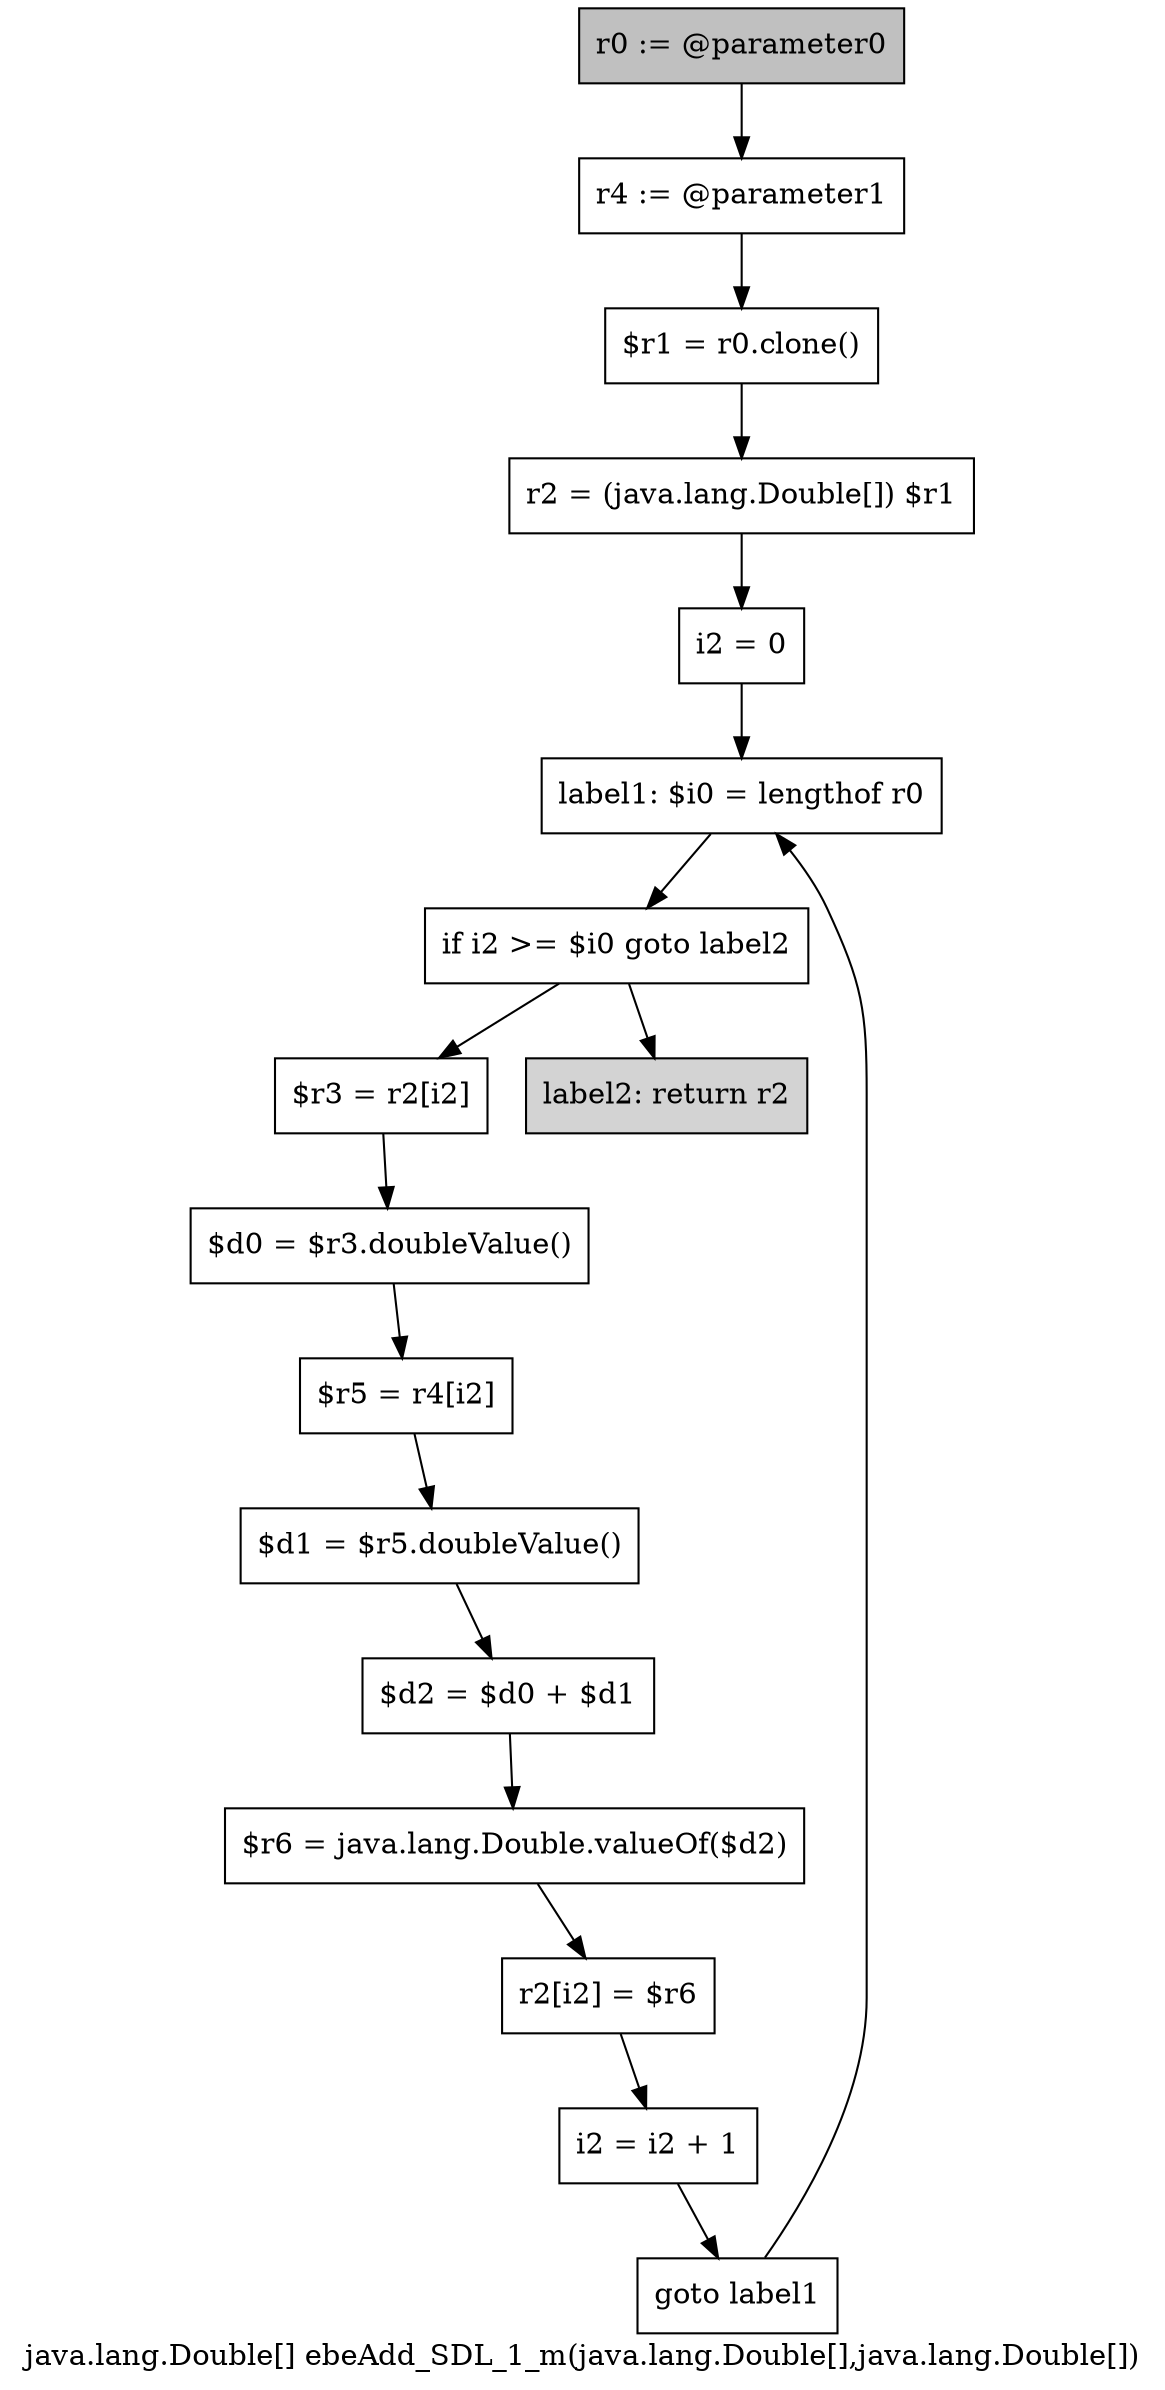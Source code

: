 digraph "java.lang.Double[] ebeAdd_SDL_1_m(java.lang.Double[],java.lang.Double[])" {
    label="java.lang.Double[] ebeAdd_SDL_1_m(java.lang.Double[],java.lang.Double[])";
    node [shape=box];
    "0" [style=filled,fillcolor=gray,label="r0 := @parameter0",];
    "1" [label="r4 := @parameter1",];
    "0"->"1";
    "2" [label="$r1 = r0.clone()",];
    "1"->"2";
    "3" [label="r2 = (java.lang.Double[]) $r1",];
    "2"->"3";
    "4" [label="i2 = 0",];
    "3"->"4";
    "5" [label="label1: $i0 = lengthof r0",];
    "4"->"5";
    "6" [label="if i2 >= $i0 goto label2",];
    "5"->"6";
    "7" [label="$r3 = r2[i2]",];
    "6"->"7";
    "16" [style=filled,fillcolor=lightgray,label="label2: return r2",];
    "6"->"16";
    "8" [label="$d0 = $r3.doubleValue()",];
    "7"->"8";
    "9" [label="$r5 = r4[i2]",];
    "8"->"9";
    "10" [label="$d1 = $r5.doubleValue()",];
    "9"->"10";
    "11" [label="$d2 = $d0 + $d1",];
    "10"->"11";
    "12" [label="$r6 = java.lang.Double.valueOf($d2)",];
    "11"->"12";
    "13" [label="r2[i2] = $r6",];
    "12"->"13";
    "14" [label="i2 = i2 + 1",];
    "13"->"14";
    "15" [label="goto label1",];
    "14"->"15";
    "15"->"5";
}
